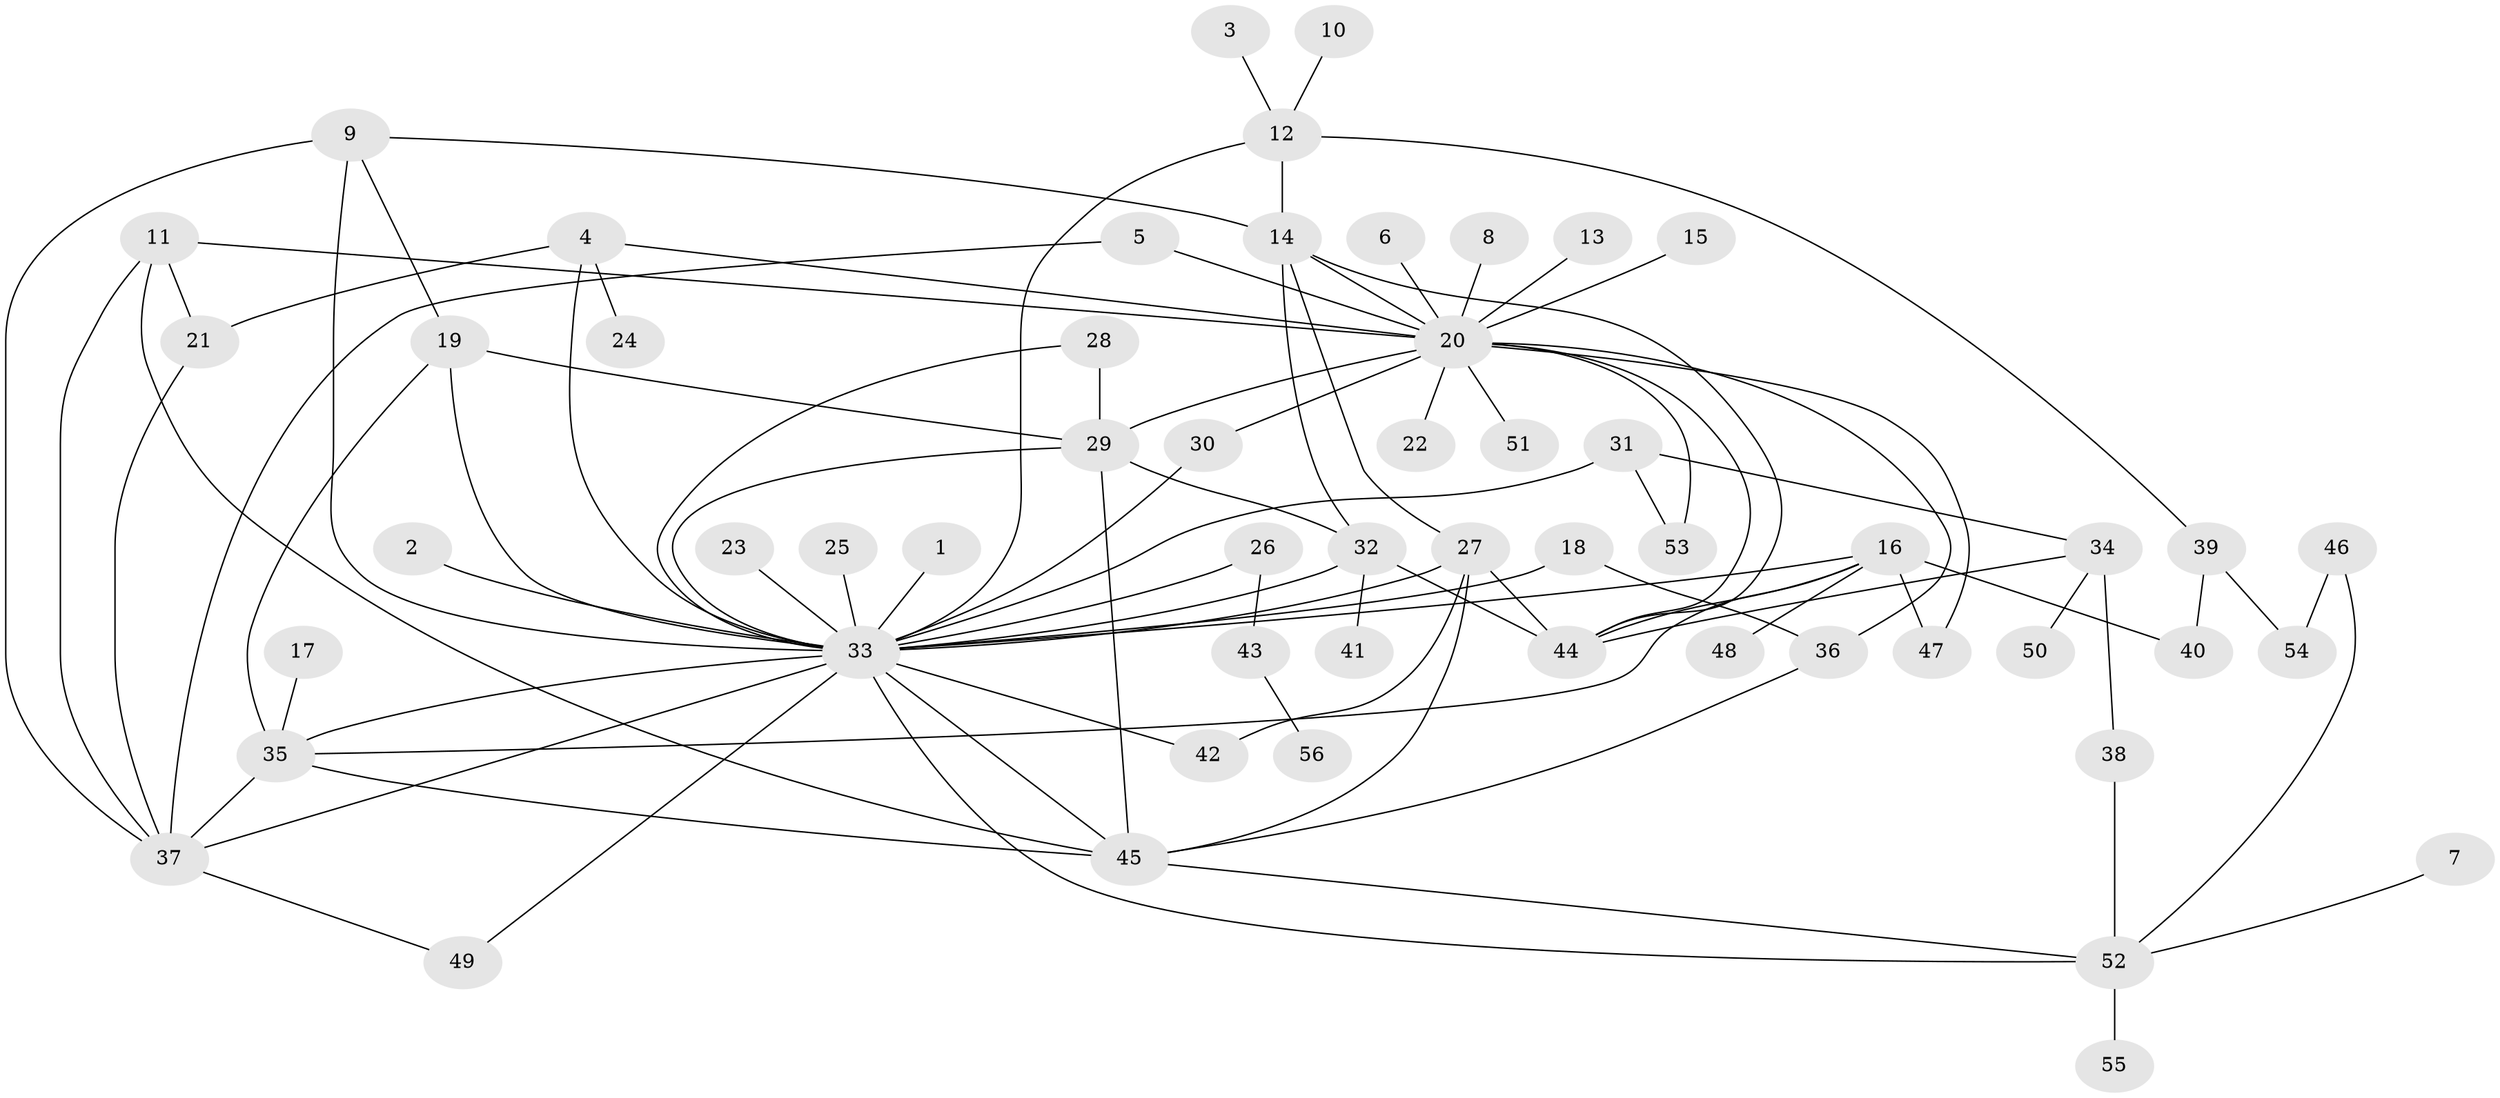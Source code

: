 // original degree distribution, {28: 0.008928571428571428, 8: 0.017857142857142856, 7: 0.026785714285714284, 18: 0.008928571428571428, 4: 0.0625, 5: 0.044642857142857144, 1: 0.5, 9: 0.017857142857142856, 2: 0.21428571428571427, 3: 0.07142857142857142, 10: 0.008928571428571428, 6: 0.017857142857142856}
// Generated by graph-tools (version 1.1) at 2025/01/03/09/25 03:01:52]
// undirected, 56 vertices, 92 edges
graph export_dot {
graph [start="1"]
  node [color=gray90,style=filled];
  1;
  2;
  3;
  4;
  5;
  6;
  7;
  8;
  9;
  10;
  11;
  12;
  13;
  14;
  15;
  16;
  17;
  18;
  19;
  20;
  21;
  22;
  23;
  24;
  25;
  26;
  27;
  28;
  29;
  30;
  31;
  32;
  33;
  34;
  35;
  36;
  37;
  38;
  39;
  40;
  41;
  42;
  43;
  44;
  45;
  46;
  47;
  48;
  49;
  50;
  51;
  52;
  53;
  54;
  55;
  56;
  1 -- 33 [weight=1.0];
  2 -- 33 [weight=1.0];
  3 -- 12 [weight=1.0];
  4 -- 20 [weight=1.0];
  4 -- 21 [weight=1.0];
  4 -- 24 [weight=1.0];
  4 -- 33 [weight=1.0];
  5 -- 20 [weight=1.0];
  5 -- 37 [weight=1.0];
  6 -- 20 [weight=1.0];
  7 -- 52 [weight=1.0];
  8 -- 20 [weight=1.0];
  9 -- 14 [weight=1.0];
  9 -- 19 [weight=1.0];
  9 -- 33 [weight=1.0];
  9 -- 37 [weight=1.0];
  10 -- 12 [weight=1.0];
  11 -- 20 [weight=1.0];
  11 -- 21 [weight=1.0];
  11 -- 37 [weight=1.0];
  11 -- 45 [weight=1.0];
  12 -- 14 [weight=1.0];
  12 -- 33 [weight=1.0];
  12 -- 39 [weight=1.0];
  13 -- 20 [weight=1.0];
  14 -- 20 [weight=1.0];
  14 -- 27 [weight=1.0];
  14 -- 32 [weight=1.0];
  14 -- 44 [weight=1.0];
  15 -- 20 [weight=1.0];
  16 -- 33 [weight=1.0];
  16 -- 35 [weight=1.0];
  16 -- 40 [weight=1.0];
  16 -- 44 [weight=1.0];
  16 -- 47 [weight=1.0];
  16 -- 48 [weight=1.0];
  17 -- 35 [weight=1.0];
  18 -- 33 [weight=1.0];
  18 -- 36 [weight=1.0];
  19 -- 29 [weight=1.0];
  19 -- 33 [weight=1.0];
  19 -- 35 [weight=1.0];
  20 -- 22 [weight=1.0];
  20 -- 29 [weight=1.0];
  20 -- 30 [weight=1.0];
  20 -- 36 [weight=1.0];
  20 -- 44 [weight=1.0];
  20 -- 47 [weight=1.0];
  20 -- 51 [weight=1.0];
  20 -- 53 [weight=1.0];
  21 -- 37 [weight=1.0];
  23 -- 33 [weight=1.0];
  25 -- 33 [weight=1.0];
  26 -- 33 [weight=1.0];
  26 -- 43 [weight=1.0];
  27 -- 33 [weight=1.0];
  27 -- 42 [weight=1.0];
  27 -- 44 [weight=1.0];
  27 -- 45 [weight=1.0];
  28 -- 29 [weight=1.0];
  28 -- 33 [weight=1.0];
  29 -- 32 [weight=1.0];
  29 -- 33 [weight=1.0];
  29 -- 45 [weight=1.0];
  30 -- 33 [weight=1.0];
  31 -- 33 [weight=1.0];
  31 -- 34 [weight=1.0];
  31 -- 53 [weight=1.0];
  32 -- 33 [weight=1.0];
  32 -- 41 [weight=1.0];
  32 -- 44 [weight=1.0];
  33 -- 35 [weight=2.0];
  33 -- 37 [weight=1.0];
  33 -- 42 [weight=1.0];
  33 -- 45 [weight=1.0];
  33 -- 49 [weight=1.0];
  33 -- 52 [weight=1.0];
  34 -- 38 [weight=1.0];
  34 -- 44 [weight=1.0];
  34 -- 50 [weight=1.0];
  35 -- 37 [weight=1.0];
  35 -- 45 [weight=1.0];
  36 -- 45 [weight=1.0];
  37 -- 49 [weight=1.0];
  38 -- 52 [weight=1.0];
  39 -- 40 [weight=1.0];
  39 -- 54 [weight=1.0];
  43 -- 56 [weight=1.0];
  45 -- 52 [weight=1.0];
  46 -- 52 [weight=1.0];
  46 -- 54 [weight=1.0];
  52 -- 55 [weight=1.0];
}
